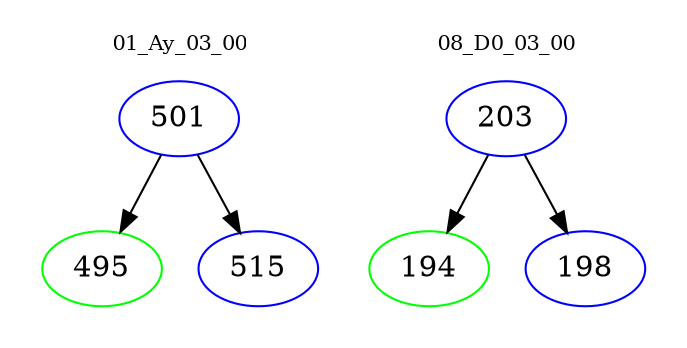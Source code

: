 digraph{
subgraph cluster_0 {
color = white
label = "01_Ay_03_00";
fontsize=10;
T0_501 [label="501", color="blue"]
T0_501 -> T0_495 [color="black"]
T0_495 [label="495", color="green"]
T0_501 -> T0_515 [color="black"]
T0_515 [label="515", color="blue"]
}
subgraph cluster_1 {
color = white
label = "08_D0_03_00";
fontsize=10;
T1_203 [label="203", color="blue"]
T1_203 -> T1_194 [color="black"]
T1_194 [label="194", color="green"]
T1_203 -> T1_198 [color="black"]
T1_198 [label="198", color="blue"]
}
}
